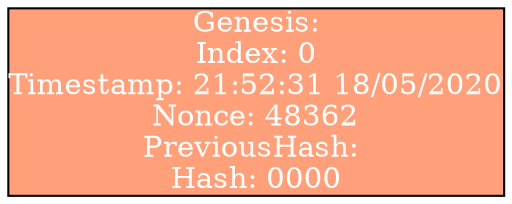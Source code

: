 digraph g{
rankdir=LR;
node [margin=0 shape=box fillcolor=lightsalmon fontcolor=white style=filled];
0[label="Genesis:\nIndex: 0\nTimestamp: 21:52:31 18/05/2020\nNonce: 48362\nPreviousHash: \nHash: 0000"];
}